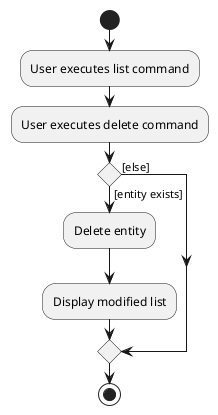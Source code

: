 @startuml
start
:User executes list command;

'Since the beta syntax does not support placing the condition outside the
'diamond we place it as the true branch instead.
:User executes delete command;

if () then ([entity exists])
    :Delete entity;
    :Display modified list;
else ([else])
endif
stop
@enduml
